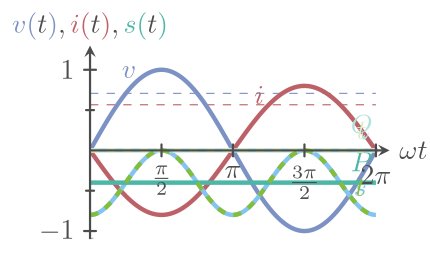 <?xml version="1.0"?>
<!DOCTYPE ipe SYSTEM "ipe.dtd">
<ipe version="70206" creator="Ipe 7.2.11">
<info created="D:20150826150040" modified="D:20190826193602" title="AC versus DC Plot" author="Franziska Wegner" subject="Fundamentals"/>
<preamble>\usepackage{pgfplots}
\usepgfplotslibrary{polar}
\usepackage{tikz}
\usepackage{nicefrac}
\usepackage{xfrac}
\usepackage{xspace}
\usepackage[T1]{fontenc}

\usepackage[final]{microtype}

\usepackage{amsmath}

\usepackage{amssymb}

\usepackage{amsthm}

\usepackage{thmtools}

\newcommand{\voltage}{\ensuremath{v}\xspace}
\newcommand{\current}{\ensuremath{i}\xspace}
\newcommand{\complexpower}{\ensuremath{s}\xspace}
\newcommand{\realpower}{\ensuremath{p}\xspace}
\newcommand{\reactivepower}{\ensuremath{q}\xspace}</preamble>
<ipestyle name="basic">
<symbol name="arrow/arc(spx)">
<path stroke="sym-stroke" fill="sym-stroke" pen="sym-pen">
0 0 m
-1 0.333 l
-1 -0.333 l
h
</path>
</symbol>
<symbol name="arrow/farc(spx)">
<path stroke="sym-stroke" fill="white" pen="sym-pen">
0 0 m
-1 0.333 l
-1 -0.333 l
h
</path>
</symbol>
<symbol name="arrow/ptarc(spx)">
<path stroke="sym-stroke" fill="sym-stroke" pen="sym-pen">
0 0 m
-1 0.333 l
-0.8 0 l
-1 -0.333 l
h
</path>
</symbol>
<symbol name="arrow/fptarc(spx)">
<path stroke="sym-stroke" fill="white" pen="sym-pen">
0 0 m
-1 0.333 l
-0.8 0 l
-1 -0.333 l
h
</path>
</symbol>
<symbol name="mark/circle(sx)" transformations="translations">
<path fill="sym-stroke">
0.6 0 0 0.6 0 0 e
0.4 0 0 0.4 0 0 e
</path>
</symbol>
<symbol name="mark/disk(sx)" transformations="translations">
<path fill="sym-stroke">
0.6 0 0 0.6 0 0 e
</path>
</symbol>
<symbol name="mark/fdisk(sfx)" transformations="translations">
<group>
<path fill="sym-fill">
0.5 0 0 0.5 0 0 e
</path>
<path fill="sym-stroke" fillrule="eofill">
0.6 0 0 0.6 0 0 e
0.4 0 0 0.4 0 0 e
</path>
</group>
</symbol>
<symbol name="mark/box(sx)" transformations="translations">
<path fill="sym-stroke" fillrule="eofill">
-0.6 -0.6 m
0.6 -0.6 l
0.6 0.6 l
-0.6 0.6 l
h
-0.4 -0.4 m
0.4 -0.4 l
0.4 0.4 l
-0.4 0.4 l
h
</path>
</symbol>
<symbol name="mark/square(sx)" transformations="translations">
<path fill="sym-stroke">
-0.6 -0.6 m
0.6 -0.6 l
0.6 0.6 l
-0.6 0.6 l
h
</path>
</symbol>
<symbol name="mark/fsquare(sfx)" transformations="translations">
<group>
<path fill="sym-fill">
-0.5 -0.5 m
0.5 -0.5 l
0.5 0.5 l
-0.5 0.5 l
h
</path>
<path fill="sym-stroke" fillrule="eofill">
-0.6 -0.6 m
0.6 -0.6 l
0.6 0.6 l
-0.6 0.6 l
h
-0.4 -0.4 m
0.4 -0.4 l
0.4 0.4 l
-0.4 0.4 l
h
</path>
</group>
</symbol>
<symbol name="mark/cross(sx)" transformations="translations">
<group>
<path fill="sym-stroke">
-0.43 -0.57 m
0.57 0.43 l
0.43 0.57 l
-0.57 -0.43 l
h
</path>
<path fill="sym-stroke">
-0.43 0.57 m
0.57 -0.43 l
0.43 -0.57 l
-0.57 0.43 l
h
</path>
</group>
</symbol>
<symbol name="arrow/fnormal(spx)">
<path stroke="sym-stroke" fill="white" pen="sym-pen">
0 0 m
-1 0.333 l
-1 -0.333 l
h
</path>
</symbol>
<symbol name="arrow/pointed(spx)">
<path stroke="sym-stroke" fill="sym-stroke" pen="sym-pen">
0 0 m
-1 0.333 l
-0.8 0 l
-1 -0.333 l
h
</path>
</symbol>
<symbol name="arrow/fpointed(spx)">
<path stroke="sym-stroke" fill="white" pen="sym-pen">
0 0 m
-1 0.333 l
-0.8 0 l
-1 -0.333 l
h
</path>
</symbol>
<symbol name="arrow/linear(spx)">
<path stroke="sym-stroke" pen="sym-pen">
-1 0.333 m
0 0 l
-1 -0.333 l
</path>
</symbol>
<symbol name="arrow/fdouble(spx)">
<path stroke="sym-stroke" fill="white" pen="sym-pen">
0 0 m
-1 0.333 l
-1 -0.333 l
h
-1 0 m
-2 0.333 l
-2 -0.333 l
h
</path>
</symbol>
<symbol name="arrow/double(spx)">
<path stroke="sym-stroke" fill="sym-stroke" pen="sym-pen">
0 0 m
-1 0.333 l
-1 -0.333 l
h
-1 0 m
-2 0.333 l
-2 -0.333 l
h
</path>
</symbol>
<pen name="heavier" value="0.8"/>
<pen name="fat" value="1.2"/>
<pen name="ultrafat" value="2"/>
<symbolsize name="large" value="5"/>
<symbolsize name="small" value="2"/>
<symbolsize name="tiny" value="1.1"/>
<arrowsize name="large" value="10"/>
<arrowsize name="small" value="5"/>
<arrowsize name="tiny" value="3"/>
<color name="red" value="1 0 0"/>
<color name="green" value="0 1 0"/>
<color name="blue" value="0 0 1"/>
<color name="yellow" value="1 1 0"/>
<color name="orange" value="1 0.647 0"/>
<color name="gold" value="1 0.843 0"/>
<color name="purple" value="0.627 0.125 0.941"/>
<color name="gray" value="0.745"/>
<color name="brown" value="0.647 0.165 0.165"/>
<color name="navy" value="0 0 0.502"/>
<color name="pink" value="1 0.753 0.796"/>
<color name="seagreen" value="0.18 0.545 0.341"/>
<color name="turquoise" value="0.251 0.878 0.816"/>
<color name="violet" value="0.933 0.51 0.933"/>
<color name="darkblue" value="0 0 0.545"/>
<color name="darkcyan" value="0 0.545 0.545"/>
<color name="darkgray" value="0.663"/>
<color name="darkgreen" value="0 0.392 0"/>
<color name="darkmagenta" value="0.545 0 0.545"/>
<color name="darkorange" value="1 0.549 0"/>
<color name="darkred" value="0.545 0 0"/>
<color name="lightblue" value="0.678 0.847 0.902"/>
<color name="lightcyan" value="0.878 1 1"/>
<color name="lightgray" value="0.827"/>
<color name="lightgreen" value="0.565 0.933 0.565"/>
<color name="lightyellow" value="1 1 0.878"/>
<dashstyle name="dashed" value="[4] 0"/>
<dashstyle name="dotted" value="[1 3] 0"/>
<dashstyle name="dash dotted" value="[4 2 1 2] 0"/>
<dashstyle name="dash dot dotted" value="[4 2 1 2 1 2] 0"/>
<dashstyle name="dense dashed" value="[2 1] 0"/>
<textsize name="large" value="\large"/>
<textsize name="Large" value="\Large"/>
<textsize name="LARGE" value="\LARGE"/>
<textsize name="huge" value="\huge"/>
<textsize name="Huge" value="\Huge"/>
<textsize name="small" value="\small"/>
<textsize name="footnote" value="\footnotesize"/>
<textsize name="tiny" value="\tiny"/>
<textstyle name="center" begin="\begin{center}" end="\end{center}"/>
<textstyle name="itemize" begin="\begin{itemize}" end="\end{itemize}"/>
<textstyle name="item" begin="\begin{itemize}\item{}" end="\end{itemize}"/>
<gridsize name="4 pts" value="4"/>
<gridsize name="8 pts (~3 mm)" value="8"/>
<gridsize name="16 pts (~6 mm)" value="16"/>
<gridsize name="32 pts (~12 mm)" value="32"/>
<gridsize name="10 pts (~3.5 mm)" value="10"/>
<gridsize name="20 pts (~7 mm)" value="20"/>
<gridsize name="14 pts (~5 mm)" value="14"/>
<gridsize name="28 pts (~10 mm)" value="28"/>
<gridsize name="56 pts (~20 mm)" value="56"/>
<anglesize name="90 deg" value="90"/>
<anglesize name="60 deg" value="60"/>
<anglesize name="45 deg" value="45"/>
<anglesize name="30 deg" value="30"/>
<anglesize name="22.5 deg" value="22.5"/>
<tiling name="falling" angle="-60" step="4" width="1"/>
<tiling name="rising" angle="30" step="4" width="1"/>
</ipestyle>
<ipestyle name="KIT-colors">
<color name="KITgreen" value="0 0.588 0.509"/>
<color name="KITgreen70" value="0.3 0.711 0.656"/>
<color name="KITgreen50" value="0.5 0.794 0.754"/>
<color name="KITgreen30" value="0.7 0.876 0.852"/>
<color name="KITgreen15" value="0.85 0.938 0.926"/>
<color name="KITblue" value="0.274 0.392 0.666"/>
<color name="KITblue70" value="0.492 0.574 0.766"/>
<color name="KITblue50" value="0.637 0.696 0.833"/>
<color name="KITblue30" value="0.782 0.817 0.9"/>
<color name="KITblue15" value="0.891 0.908 0.95"/>
<color name="KITblack" value="0"/>
<color name="KITblack70" value="0.3"/>
<color name="KITblack50" value="0.5"/>
<color name="KITblack30" value="0.7"/>
<color name="KITblack15" value="0.85"/>
<color name="KITpalegreen" value="0.509 0.745 0.235"/>
<color name="KITpalegreen70" value="0.656 0.821 0.464"/>
<color name="KITpalegreen50" value="0.754 0.872 0.617"/>
<color name="KITpalegreen30" value="0.852 0.923 0.77"/>
<color name="KITpalegreen15" value="0.926 0.961 0.885"/>
<color name="KITyellow" value="0.98 0.901 0.078"/>
<color name="KITyellow70" value="0.986 0.931 0.354"/>
<color name="KITyellow50" value="0.99 0.95 0.539"/>
<color name="KITyellow30" value="0.994 0.97 0.723"/>
<color name="KITyellow15" value="0.997 0.985 0.861"/>
<color name="KITorange" value="0.862 0.627 0.117"/>
<color name="KITorange70" value="0.903 0.739 0.382"/>
<color name="KITorange50" value="0.931 0.813 0.558"/>
<color name="KITorange30" value="0.958 0.888 0.735"/>
<color name="KITorange15" value="0.979 0.944 0.867"/>
<color name="KITbrown" value="0.627 0.509 0.196"/>
<color name="KITbrown70" value="0.739 0.656 0.437"/>
<color name="KITbrown50" value="0.813 0.754 0.598"/>
<color name="KITbrown30" value="0.888 0.852 0.758"/>
<color name="KITbrown15" value="0.944 0.926 0.879"/>
<color name="KITred" value="0.627 0.117 0.156"/>
<color name="KITred70" value="0.739 0.382 0.409"/>
<color name="KITred50" value="0.813 0.558 0.578"/>
<color name="KITred30" value="0.888 0.735 0.747"/>
<color name="KITred15" value="0.944 0.867 0.873"/>
<color name="KITlilac" value="0.627 0 0.47"/>
<color name="KITlilac70" value="0.739 0.3 0.629"/>
<color name="KITlilac50" value="0.813 0.5 0.735"/>
<color name="KITlilac30" value="0.888 0.7 0.841"/>
<color name="KITlilac15" value="0.944 0.85 0.92"/>
<color name="KITcyanblue" value="0.313 0.666 0.901"/>
<color name="KITcyanblue70" value="0.519 0.766 0.931"/>
<color name="KITcyanblue50" value="0.656 0.833 0.95"/>
<color name="KITcyanblue30" value="0.794 0.9 0.97"/>
<color name="KITcyanblue15" value="0.897 0.95 0.985"/>
<color name="KITseablue" value="0.196 0.313 0.549"/>
<color name="KITseablue70" value="0.437 0.519 0.684"/>
<color name="KITseablue50" value="0.598 0.656 0.774"/>
<color name="KITseablue30" value="0.758 0.794 0.864"/>
<color name="KITseablue15" value="0.879 0.897 0.932"/>
</ipestyle>
<ipestyle name="Dissertation-One-Column">
<preamble>
\makeatletter
\leftmargini 1.5em
\leftmargin \leftmargini
\leftmarginii  1.2em
\leftmarginiii 1em
\def\@listI{\leftmargin\leftmargini
            \parsep \z@
	    \partopsep 3pt
	    \topsep \z@
            \itemsep \z@}
\@listI
\def\@listii {\leftmargin\leftmarginii
              \labelwidth\leftmarginii
              \advance\labelwidth-\labelsep
              \topsep    \z@
              \parsep    \z@
              \itemsep   \parsep}
\def\@listiii{\leftmargin\leftmarginiii
              \labelwidth\leftmarginiii
              \advance\labelwidth-\labelsep
              \topsep    \z@
              \parsep    \z@
              \partopsep \z@
              \itemsep   \topsep}
\makeatother
</preamble>
<layout paper="374 100" origin="0 0" frame="374 100" skip="64" crop="no"/>
<tiling name="falling" angle="-60" step="12" width="3"/>
<tiling name="rising" angle="30" step="12" width="3"/>
</ipestyle>
<ipestyle name="diss_basics">
<dashstyle name="dense dashed" value="[8 3] 0"/>
<dashstyle name="medium dotted" value="[1 1.5] 0"/>
<dashstyle name="long dashed" value="[12] 0"/>
<dashstyle name="long dash dotted" value="[12 6 1 6] 0"/>
<dashstyle name="dense dotted" value="[0.5 0.5] 0"/>
<gridsize name="3 pts" value="3"/>
<gridsize name="2 pts" value="2"/>
<gridsize name="1 pts" value="1"/>
<opacity name="10 percent" value="0.1"/>
<opacity name="20 percent" value="0.2"/>
<opacity name="30 percent" value="0.3"/>
<opacity name="40 percent" value="0.4"/>
<opacity name="50 percent" value="0.5"/>
<opacity name="60 percent" value="0.6"/>
<opacity name="70 percent" value="0.7"/>
<opacity name="80 percent" value="0.8"/>
<opacity name="90 percent" value="0.9"/>
</ipestyle>
<page>
<layer name="alpha"/>
<view layers="alpha" active="alpha"/>
<text layer="alpha" matrix="1 0 0 1 909.331 -807.123" transformations="translations" pos="-880.447 908.724" stroke="KITblue30" type="minipage" width="152.66" height="47.003" depth="42.11" valign="top">\begin{tikzpicture}
% pure inductive load
\begin{axis}[
	width=1.0\textwidth,
	height=0.75\textwidth,
      	axis x line=middle, % center
      	axis y line=middle, %none
	axis on top,
      	domain=0:2*pi,
	xticklabels={$0$, $\frac{\pi}{2}$, $\pi$, $\frac{3\pi}{2}$, $2\pi$}, %\empty,
	xtick={0, 1.5708, 3.14159, 4.7123889, 6.28318},
	x tick style={color=KITblack70, thick,line cap=round},
	y tick style={color=KITblack70, thick,line cap=round},
	minor y tick num=1,
	minor x tick num=1,
     	samples=1001,
      	xlabel={$\omega t$},
      	ylabel={$\textcolor{KITblue70}{v(\textcolor{KITblack70}{t})}, \textcolor{KITred70}{i(\textcolor{KITblack70}{t})}, \textcolor{KITgreen70}{\complexpower(\textcolor{KITblack70}{t})}$},
	legend pos=outer north east,
	xmin=0,
	xmax=2*pi+0.3,
	ymin=-1.1,
	ymax=1.3,
	axis line style={KITblack70, thick}, %line cap=round, 
	x tick label style={font=\color{KITblack70}},
	y tick label style={font=\color{KITblack70}},
every axis x label/.style={
    at={(ticklabel* cs:1.0)},
    anchor=west,
},
every axis y label/.style={
    at={(ticklabel* cs:0.98)},
    anchor=south,
},
	x label style={font=\color{KITblack70}},
	y label style={font=\color{KITblack70}},
]
%
% Gray vertical lines
%
	\draw[thin,dashed,KITblack30, line cap=round] (3.14159,-1) -- (3.14159,1);
	\draw[thin,dashed,KITblack30, line cap=round] (1.5708,-1) -- (1.5708,1);
	\draw[thin,dashed,KITblack30, line cap=round] (4.7123889,-1) -- (4.7123889,1);
	\draw[thin,dashed,KITblack30, line cap=round] (6.28318,-1) -- (6.28318,1);

	\def \vangle { 0*pi } % For degree please use the function rad, e.g., { rad(10) } for 10 degree
	\def \iangle { 1*pi } % For degree please use the function rad, e.g., { rad(10) } for 10 degree
	\def \frequency {1}
	\def \powerangle {\vangle - \iangle};
	\def \currentmagnitude {0.8}
	\def \voltagemagnitude {1}

	\def \xMin {0}
	\def \xMax {6.28318}
	\def \yMin {0}
	\def \yMax {0}
%
% RMS of Voltage and Current
%
	\def \rms {1 / sqrt(2) }
	\def \rmsCurrentMagnitude { \currentmagnitude * \rms }
	\def \rmsVoltageMagnitude { \voltagemagnitude * \rms }

	\addplot[mark=none, KITred70, dashed] coordinates {(\xMin, \rmsCurrentMagnitude ) (\xMax, \rmsCurrentMagnitude )};
	\addplot[mark=none, KITblue70, dashed] coordinates {(\xMin,\rmsVoltageMagnitude) (\xMax,\rmsVoltageMagnitude )};
%
% Voltage and Current
%
	\def \currentfct {\currentmagnitude  * sin(deg(\frequency * x - \iangle))}
	\def \voltagefct {\voltagemagnitude * sin(deg(\frequency * x - \vangle))}

	\addplot [ultra thick, KITblue70] {\voltagefct} node[above,pos=0.15] {$\voltage$}; 
	\addplot [ultra thick, KITred70] {\currentfct} node[above,pos=0.6] {$\current$}; 
%
% Complex Power, Real Power, and Reactive Power
%
	% P = RMS(|v|) . RMS(|i|) . cos(\vangle - \iangle)
	\def \realpowerInvariantfct {\rmsCurrentMagnitude*\rmsVoltageMagnitude*cos(deg(\powerangle))}
	% Q = RMS(|v|) . RMS(|i|) . sin(\vangle - \iangle)
	\def \reactivepowerInvariantfct {\rmsCurrentMagnitude*\rmsVoltageMagnitude*sin(deg(\powerangle))}
	% q(t) = Q . sin( 2 . ( t + \iangle) )
	\def \reactivepowerfct {\reactivepowerInvariantfct*sin(2*(deg(x - \powerangle)))}
	% p(t) = P . (1 + cos( 2 . ( t + \iangle) ) )
	\def \realpowerfct {\realpowerInvariantfct*(1 + cos(2*(deg(x - \powerangle))))}

	% s(t) = v(t) . i(t)
	%\def \complexpowerfct {\voltagefct * \currentfct}
	\def \complexpowerfct {\realpowerfct - \reactivepowerfct}

	\addplot [ultra thick, KITcyanblue70] {\complexpowerfct} node[above,pos=0.95] {$\complexpower$}; 
	\addplot [ultra thick, KITgreen70] {\realpowerInvariantfct} node[above,pos=0.95] {$P$}; 
	\addplot [ultra thick, KITgreen30] {\reactivepowerInvariantfct} node[above,pos=0.95] {$Q$}; 
	\addplot [ultra thick, dashed, KITpalegreen30] {\reactivepowerfct} node[above,pos=0.95] {$t$}; 
	\addplot [ultra thick, dashed, KITpalegreen] {\realpowerfct} node[above,pos=0.95] {$t$}; 
%
\end{axis}
\end{tikzpicture}</text>
</page>
</ipe>
